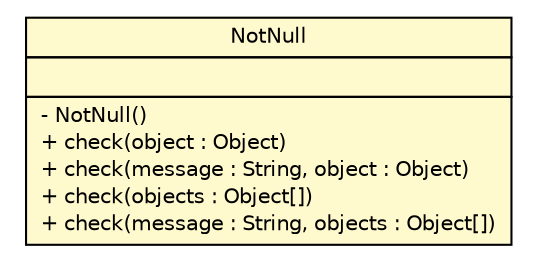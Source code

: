 #!/usr/local/bin/dot
#
# Class diagram 
# Generated by UMLGraph version R5_6 (http://www.umlgraph.org/)
#

digraph G {
	edge [fontname="Helvetica",fontsize=10,labelfontname="Helvetica",labelfontsize=10];
	node [fontname="Helvetica",fontsize=10,shape=plaintext];
	nodesep=0.25;
	ranksep=0.5;
	// de.hsbremen.tc.tnc.util.NotNull
	c845 [label=<<table title="de.hsbremen.tc.tnc.util.NotNull" border="0" cellborder="1" cellspacing="0" cellpadding="2" port="p" bgcolor="lemonChiffon" href="./NotNull.html">
		<tr><td><table border="0" cellspacing="0" cellpadding="1">
<tr><td align="center" balign="center"> NotNull </td></tr>
		</table></td></tr>
		<tr><td><table border="0" cellspacing="0" cellpadding="1">
<tr><td align="left" balign="left">  </td></tr>
		</table></td></tr>
		<tr><td><table border="0" cellspacing="0" cellpadding="1">
<tr><td align="left" balign="left"> - NotNull() </td></tr>
<tr><td align="left" balign="left"> + check(object : Object) </td></tr>
<tr><td align="left" balign="left"> + check(message : String, object : Object) </td></tr>
<tr><td align="left" balign="left"> + check(objects : Object[]) </td></tr>
<tr><td align="left" balign="left"> + check(message : String, objects : Object[]) </td></tr>
		</table></td></tr>
		</table>>, URL="./NotNull.html", fontname="Helvetica", fontcolor="black", fontsize=10.0];
}

